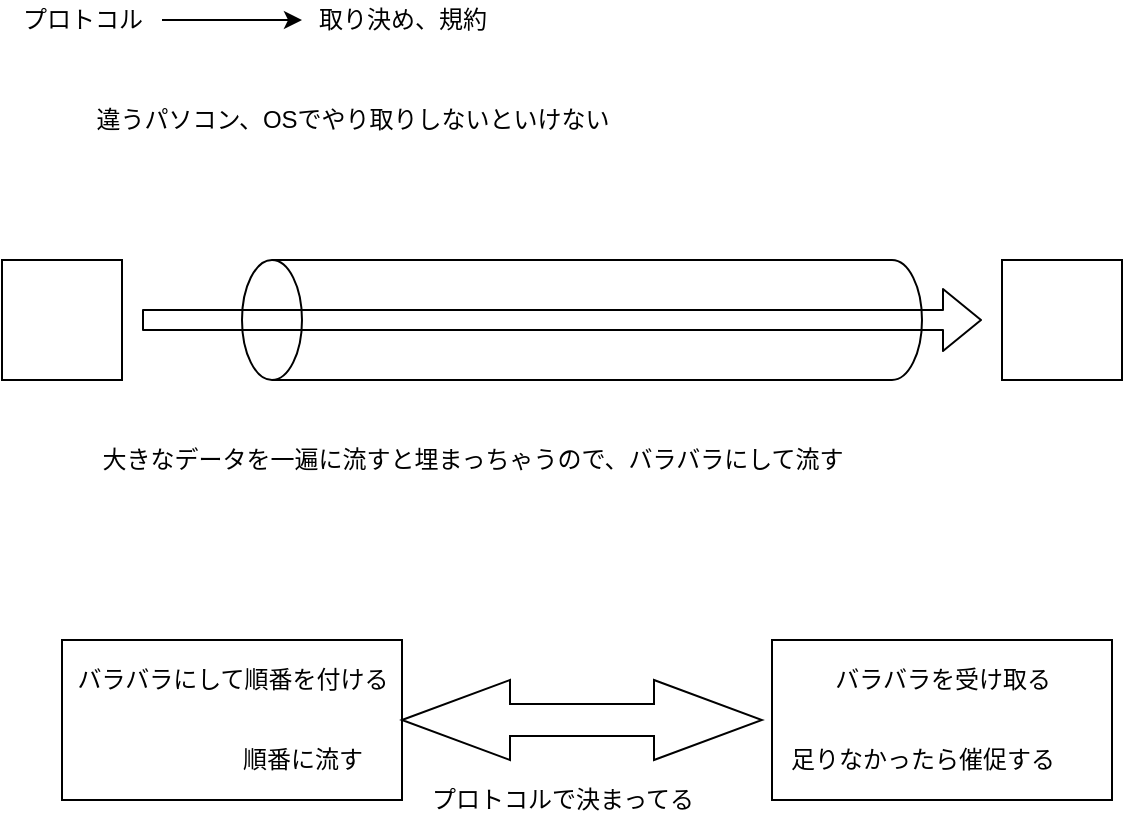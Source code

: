 <mxfile>
    <diagram id="dyrnpgzwNPlprSaUSmdv" name="ページ1">
        <mxGraphModel dx="735" dy="543" grid="1" gridSize="10" guides="1" tooltips="1" connect="1" arrows="1" fold="1" page="1" pageScale="1" pageWidth="1169" pageHeight="827" math="0" shadow="0">
            <root>
                <mxCell id="0"/>
                <mxCell id="1" parent="0"/>
                <mxCell id="5" value="" style="edgeStyle=none;html=1;" edge="1" parent="1" source="2" target="4">
                    <mxGeometry relative="1" as="geometry"/>
                </mxCell>
                <mxCell id="2" value="プロトコル&lt;br&gt;" style="text;html=1;align=center;verticalAlign=middle;resizable=0;points=[];autosize=1;strokeColor=none;" vertex="1" parent="1">
                    <mxGeometry x="10" y="40" width="80" height="20" as="geometry"/>
                </mxCell>
                <mxCell id="3" value="違うパソコン、OSでやり取りしないといけない" style="text;html=1;align=center;verticalAlign=middle;resizable=0;points=[];autosize=1;strokeColor=none;" vertex="1" parent="1">
                    <mxGeometry x="50" y="90" width="270" height="20" as="geometry"/>
                </mxCell>
                <mxCell id="4" value="取り決め、規約" style="text;html=1;align=center;verticalAlign=middle;resizable=0;points=[];autosize=1;strokeColor=none;" vertex="1" parent="1">
                    <mxGeometry x="160" y="40" width="100" height="20" as="geometry"/>
                </mxCell>
                <mxCell id="6" value="" style="shape=cylinder3;whiteSpace=wrap;html=1;boundedLbl=1;backgroundOutline=1;size=15;rotation=-90;fillColor=none;" vertex="1" parent="1">
                    <mxGeometry x="270" y="30" width="60" height="340" as="geometry"/>
                </mxCell>
                <mxCell id="7" value="" style="rounded=0;whiteSpace=wrap;html=1;fillColor=none;" vertex="1" parent="1">
                    <mxGeometry x="10" y="170" width="60" height="60" as="geometry"/>
                </mxCell>
                <mxCell id="9" value="" style="rounded=0;whiteSpace=wrap;html=1;fillColor=none;" vertex="1" parent="1">
                    <mxGeometry x="510" y="170" width="60" height="60" as="geometry"/>
                </mxCell>
                <mxCell id="10" value="" style="shape=flexArrow;endArrow=classic;html=1;" edge="1" parent="1">
                    <mxGeometry width="50" height="50" relative="1" as="geometry">
                        <mxPoint x="80" y="200" as="sourcePoint"/>
                        <mxPoint x="500" y="200" as="targetPoint"/>
                    </mxGeometry>
                </mxCell>
                <mxCell id="11" value="大きなデータを一遍に流すと埋まっちゃうので、バラバラにして流す" style="text;html=1;align=center;verticalAlign=middle;resizable=0;points=[];autosize=1;strokeColor=none;" vertex="1" parent="1">
                    <mxGeometry x="50" y="260" width="390" height="20" as="geometry"/>
                </mxCell>
                <mxCell id="12" value="バラバラにして順番を付ける" style="text;html=1;align=center;verticalAlign=middle;resizable=0;points=[];autosize=1;strokeColor=none;" vertex="1" parent="1">
                    <mxGeometry x="40" y="370" width="170" height="20" as="geometry"/>
                </mxCell>
                <mxCell id="13" value="順番に流す" style="text;html=1;align=center;verticalAlign=middle;resizable=0;points=[];autosize=1;strokeColor=none;" vertex="1" parent="1">
                    <mxGeometry x="120" y="410" width="80" height="20" as="geometry"/>
                </mxCell>
                <mxCell id="14" value="バラバラを受け取る" style="text;html=1;align=center;verticalAlign=middle;resizable=0;points=[];autosize=1;strokeColor=none;" vertex="1" parent="1">
                    <mxGeometry x="420" y="370" width="120" height="20" as="geometry"/>
                </mxCell>
                <mxCell id="15" value="足りなかったら催促する" style="text;html=1;align=center;verticalAlign=middle;resizable=0;points=[];autosize=1;strokeColor=none;" vertex="1" parent="1">
                    <mxGeometry x="395" y="410" width="150" height="20" as="geometry"/>
                </mxCell>
                <mxCell id="16" value="" style="rounded=0;whiteSpace=wrap;html=1;fillColor=none;" vertex="1" parent="1">
                    <mxGeometry x="40" y="360" width="170" height="80" as="geometry"/>
                </mxCell>
                <mxCell id="17" value="" style="rounded=0;whiteSpace=wrap;html=1;fillColor=none;" vertex="1" parent="1">
                    <mxGeometry x="395" y="360" width="170" height="80" as="geometry"/>
                </mxCell>
                <mxCell id="18" value="" style="shape=doubleArrow;whiteSpace=wrap;html=1;arrowWidth=0.4;arrowSize=0.3;rounded=0;fillColor=none;" vertex="1" parent="1">
                    <mxGeometry x="210" y="380" width="180" height="40" as="geometry"/>
                </mxCell>
                <mxCell id="20" value="プロトコルで決まってる" style="text;html=1;align=center;verticalAlign=middle;resizable=0;points=[];autosize=1;strokeColor=none;" vertex="1" parent="1">
                    <mxGeometry x="215" y="430" width="150" height="20" as="geometry"/>
                </mxCell>
            </root>
        </mxGraphModel>
    </diagram>
</mxfile>